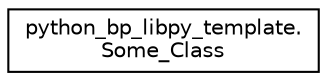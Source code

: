 digraph "Graphical Class Hierarchy"
{
 // LATEX_PDF_SIZE
  edge [fontname="Helvetica",fontsize="10",labelfontname="Helvetica",labelfontsize="10"];
  node [fontname="Helvetica",fontsize="10",shape=record];
  rankdir="LR";
  Node0 [label="python_bp_libpy_template.\lSome_Class",height=0.2,width=0.4,color="black", fillcolor="white", style="filled",URL="$classpython__bp__libpy__template_1_1Some__Class.html",tooltip=" "];
}
